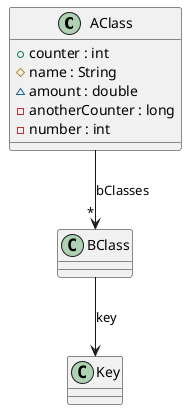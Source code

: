 @startuml

class AClass {
	+ counter : int
	# name : String
	~ amount : double
	- anotherCounter : long
	- number : int
}

class BClass {
}

AClass --> "*" BClass : bClasses

BClass --> Key : key

@enduml